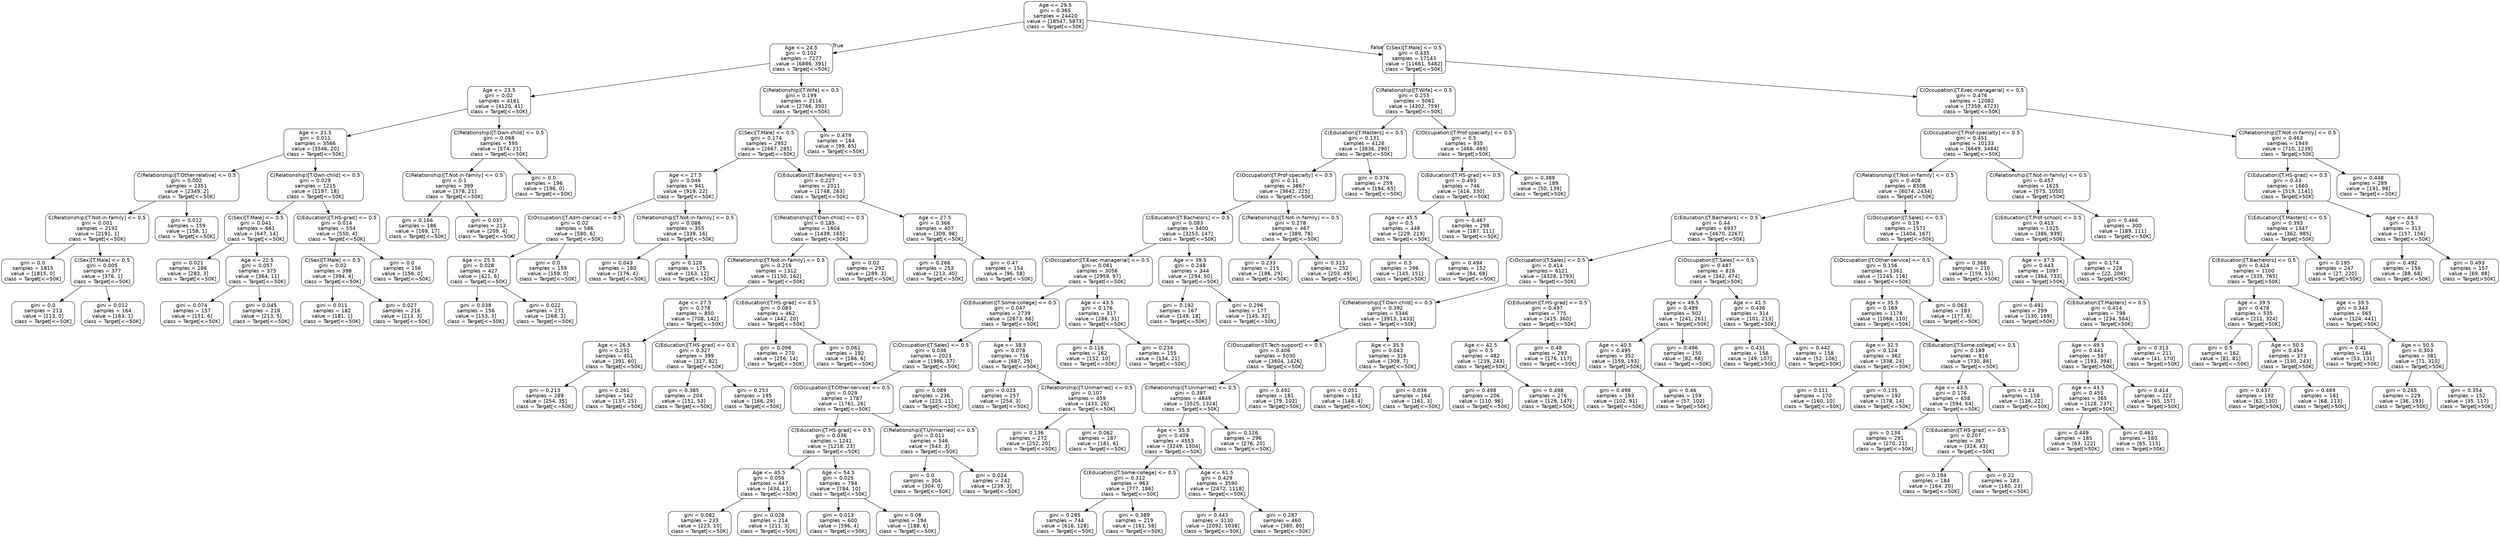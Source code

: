 digraph Tree {
node [shape=box, style="rounded", color="black", fontname=helvetica] ;
edge [fontname=helvetica] ;
0 [label="Age <= 29.5\ngini = 0.365\nsamples = 24420\nvalue = [18547, 5873]\nclass = Target[<=50K]"] ;
1 [label="Age <= 24.5\ngini = 0.102\nsamples = 7277\nvalue = [6886, 391]\nclass = Target[<=50K]"] ;
0 -> 1 [labeldistance=2.5, labelangle=45, headlabel="True"] ;
2 [label="Age <= 23.5\ngini = 0.02\nsamples = 4161\nvalue = [4120, 41]\nclass = Target[<=50K]"] ;
1 -> 2 ;
3 [label="Age <= 21.5\ngini = 0.011\nsamples = 3566\nvalue = [3546, 20]\nclass = Target[<=50K]"] ;
2 -> 3 ;
4 [label="C(Relationship)[T.Other-relative] <= 0.5\ngini = 0.002\nsamples = 2351\nvalue = [2349, 2]\nclass = Target[<=50K]"] ;
3 -> 4 ;
5 [label="C(Relationship)[T.Not-in-family] <= 0.5\ngini = 0.001\nsamples = 2192\nvalue = [2191, 1]\nclass = Target[<=50K]"] ;
4 -> 5 ;
6 [label="gini = 0.0\nsamples = 1815\nvalue = [1815, 0]\nclass = Target[<=50K]"] ;
5 -> 6 ;
7 [label="C(Sex)[T.Male] <= 0.5\ngini = 0.005\nsamples = 377\nvalue = [376, 1]\nclass = Target[<=50K]"] ;
5 -> 7 ;
8 [label="gini = 0.0\nsamples = 213\nvalue = [213, 0]\nclass = Target[<=50K]"] ;
7 -> 8 ;
9 [label="gini = 0.012\nsamples = 164\nvalue = [163, 1]\nclass = Target[<=50K]"] ;
7 -> 9 ;
10 [label="gini = 0.012\nsamples = 159\nvalue = [158, 1]\nclass = Target[<=50K]"] ;
4 -> 10 ;
11 [label="C(Relationship)[T.Own-child] <= 0.5\ngini = 0.029\nsamples = 1215\nvalue = [1197, 18]\nclass = Target[<=50K]"] ;
3 -> 11 ;
12 [label="C(Sex)[T.Male] <= 0.5\ngini = 0.041\nsamples = 661\nvalue = [647, 14]\nclass = Target[<=50K]"] ;
11 -> 12 ;
13 [label="gini = 0.021\nsamples = 286\nvalue = [283, 3]\nclass = Target[<=50K]"] ;
12 -> 13 ;
14 [label="Age <= 22.5\ngini = 0.057\nsamples = 375\nvalue = [364, 11]\nclass = Target[<=50K]"] ;
12 -> 14 ;
15 [label="gini = 0.074\nsamples = 157\nvalue = [151, 6]\nclass = Target[<=50K]"] ;
14 -> 15 ;
16 [label="gini = 0.045\nsamples = 218\nvalue = [213, 5]\nclass = Target[<=50K]"] ;
14 -> 16 ;
17 [label="C(Education)[T.HS-grad] <= 0.5\ngini = 0.014\nsamples = 554\nvalue = [550, 4]\nclass = Target[<=50K]"] ;
11 -> 17 ;
18 [label="C(Sex)[T.Male] <= 0.5\ngini = 0.02\nsamples = 398\nvalue = [394, 4]\nclass = Target[<=50K]"] ;
17 -> 18 ;
19 [label="gini = 0.011\nsamples = 182\nvalue = [181, 1]\nclass = Target[<=50K]"] ;
18 -> 19 ;
20 [label="gini = 0.027\nsamples = 216\nvalue = [213, 3]\nclass = Target[<=50K]"] ;
18 -> 20 ;
21 [label="gini = 0.0\nsamples = 156\nvalue = [156, 0]\nclass = Target[<=50K]"] ;
17 -> 21 ;
22 [label="C(Relationship)[T.Own-child] <= 0.5\ngini = 0.068\nsamples = 595\nvalue = [574, 21]\nclass = Target[<=50K]"] ;
2 -> 22 ;
23 [label="C(Relationship)[T.Not-in-family] <= 0.5\ngini = 0.1\nsamples = 399\nvalue = [378, 21]\nclass = Target[<=50K]"] ;
22 -> 23 ;
24 [label="gini = 0.166\nsamples = 186\nvalue = [169, 17]\nclass = Target[<=50K]"] ;
23 -> 24 ;
25 [label="gini = 0.037\nsamples = 213\nvalue = [209, 4]\nclass = Target[<=50K]"] ;
23 -> 25 ;
26 [label="gini = 0.0\nsamples = 196\nvalue = [196, 0]\nclass = Target[<=50K]"] ;
22 -> 26 ;
27 [label="C(Relationship)[T.Wife] <= 0.5\ngini = 0.199\nsamples = 3116\nvalue = [2766, 350]\nclass = Target[<=50K]"] ;
1 -> 27 ;
28 [label="C(Sex)[T.Male] <= 0.5\ngini = 0.174\nsamples = 2952\nvalue = [2667, 285]\nclass = Target[<=50K]"] ;
27 -> 28 ;
29 [label="Age <= 27.5\ngini = 0.046\nsamples = 941\nvalue = [919, 22]\nclass = Target[<=50K]"] ;
28 -> 29 ;
30 [label="C(Occupation)[T.Adm-clerical] <= 0.5\ngini = 0.02\nsamples = 586\nvalue = [580, 6]\nclass = Target[<=50K]"] ;
29 -> 30 ;
31 [label="Age <= 25.5\ngini = 0.028\nsamples = 427\nvalue = [421, 6]\nclass = Target[<=50K]"] ;
30 -> 31 ;
32 [label="gini = 0.038\nsamples = 156\nvalue = [153, 3]\nclass = Target[<=50K]"] ;
31 -> 32 ;
33 [label="gini = 0.022\nsamples = 271\nvalue = [268, 3]\nclass = Target[<=50K]"] ;
31 -> 33 ;
34 [label="gini = 0.0\nsamples = 159\nvalue = [159, 0]\nclass = Target[<=50K]"] ;
30 -> 34 ;
35 [label="C(Relationship)[T.Not-in-family] <= 0.5\ngini = 0.086\nsamples = 355\nvalue = [339, 16]\nclass = Target[<=50K]"] ;
29 -> 35 ;
36 [label="gini = 0.043\nsamples = 180\nvalue = [176, 4]\nclass = Target[<=50K]"] ;
35 -> 36 ;
37 [label="gini = 0.128\nsamples = 175\nvalue = [163, 12]\nclass = Target[<=50K]"] ;
35 -> 37 ;
38 [label="C(Education)[T.Bachelors] <= 0.5\ngini = 0.227\nsamples = 2011\nvalue = [1748, 263]\nclass = Target[<=50K]"] ;
28 -> 38 ;
39 [label="C(Relationship)[T.Own-child] <= 0.5\ngini = 0.185\nsamples = 1604\nvalue = [1439, 165]\nclass = Target[<=50K]"] ;
38 -> 39 ;
40 [label="C(Relationship)[T.Not-in-family] <= 0.5\ngini = 0.216\nsamples = 1312\nvalue = [1150, 162]\nclass = Target[<=50K]"] ;
39 -> 40 ;
41 [label="Age <= 27.5\ngini = 0.278\nsamples = 850\nvalue = [708, 142]\nclass = Target[<=50K]"] ;
40 -> 41 ;
42 [label="Age <= 26.5\ngini = 0.231\nsamples = 451\nvalue = [391, 60]\nclass = Target[<=50K]"] ;
41 -> 42 ;
43 [label="gini = 0.213\nsamples = 289\nvalue = [254, 35]\nclass = Target[<=50K]"] ;
42 -> 43 ;
44 [label="gini = 0.261\nsamples = 162\nvalue = [137, 25]\nclass = Target[<=50K]"] ;
42 -> 44 ;
45 [label="C(Education)[T.HS-grad] <= 0.5\ngini = 0.327\nsamples = 399\nvalue = [317, 82]\nclass = Target[<=50K]"] ;
41 -> 45 ;
46 [label="gini = 0.385\nsamples = 204\nvalue = [151, 53]\nclass = Target[<=50K]"] ;
45 -> 46 ;
47 [label="gini = 0.253\nsamples = 195\nvalue = [166, 29]\nclass = Target[<=50K]"] ;
45 -> 47 ;
48 [label="C(Education)[T.HS-grad] <= 0.5\ngini = 0.083\nsamples = 462\nvalue = [442, 20]\nclass = Target[<=50K]"] ;
40 -> 48 ;
49 [label="gini = 0.098\nsamples = 270\nvalue = [256, 14]\nclass = Target[<=50K]"] ;
48 -> 49 ;
50 [label="gini = 0.061\nsamples = 192\nvalue = [186, 6]\nclass = Target[<=50K]"] ;
48 -> 50 ;
51 [label="gini = 0.02\nsamples = 292\nvalue = [289, 3]\nclass = Target[<=50K]"] ;
39 -> 51 ;
52 [label="Age <= 27.5\ngini = 0.366\nsamples = 407\nvalue = [309, 98]\nclass = Target[<=50K]"] ;
38 -> 52 ;
53 [label="gini = 0.266\nsamples = 253\nvalue = [213, 40]\nclass = Target[<=50K]"] ;
52 -> 53 ;
54 [label="gini = 0.47\nsamples = 154\nvalue = [96, 58]\nclass = Target[<=50K]"] ;
52 -> 54 ;
55 [label="gini = 0.479\nsamples = 164\nvalue = [99, 65]\nclass = Target[<=50K]"] ;
27 -> 55 ;
56 [label="C(Sex)[T.Male] <= 0.5\ngini = 0.435\nsamples = 17143\nvalue = [11661, 5482]\nclass = Target[<=50K]"] ;
0 -> 56 [labeldistance=2.5, labelangle=-45, headlabel="False"] ;
57 [label="C(Relationship)[T.Wife] <= 0.5\ngini = 0.255\nsamples = 5061\nvalue = [4302, 759]\nclass = Target[<=50K]"] ;
56 -> 57 ;
58 [label="C(Education)[T.Masters] <= 0.5\ngini = 0.131\nsamples = 4126\nvalue = [3836, 290]\nclass = Target[<=50K]"] ;
57 -> 58 ;
59 [label="C(Occupation)[T.Prof-specialty] <= 0.5\ngini = 0.11\nsamples = 3867\nvalue = [3642, 225]\nclass = Target[<=50K]"] ;
58 -> 59 ;
60 [label="C(Education)[T.Bachelors] <= 0.5\ngini = 0.083\nsamples = 3400\nvalue = [3253, 147]\nclass = Target[<=50K]"] ;
59 -> 60 ;
61 [label="C(Occupation)[T.Exec-managerial] <= 0.5\ngini = 0.061\nsamples = 3056\nvalue = [2959, 97]\nclass = Target[<=50K]"] ;
60 -> 61 ;
62 [label="C(Education)[T.Some-college] <= 0.5\ngini = 0.047\nsamples = 2739\nvalue = [2673, 66]\nclass = Target[<=50K]"] ;
61 -> 62 ;
63 [label="C(Occupation)[T.Sales] <= 0.5\ngini = 0.036\nsamples = 2023\nvalue = [1986, 37]\nclass = Target[<=50K]"] ;
62 -> 63 ;
64 [label="C(Occupation)[T.Other-service] <= 0.5\ngini = 0.029\nsamples = 1787\nvalue = [1761, 26]\nclass = Target[<=50K]"] ;
63 -> 64 ;
65 [label="C(Education)[T.HS-grad] <= 0.5\ngini = 0.036\nsamples = 1241\nvalue = [1218, 23]\nclass = Target[<=50K]"] ;
64 -> 65 ;
66 [label="Age <= 45.5\ngini = 0.056\nsamples = 447\nvalue = [434, 13]\nclass = Target[<=50K]"] ;
65 -> 66 ;
67 [label="gini = 0.082\nsamples = 233\nvalue = [223, 10]\nclass = Target[<=50K]"] ;
66 -> 67 ;
68 [label="gini = 0.028\nsamples = 214\nvalue = [211, 3]\nclass = Target[<=50K]"] ;
66 -> 68 ;
69 [label="Age <= 54.5\ngini = 0.025\nsamples = 794\nvalue = [784, 10]\nclass = Target[<=50K]"] ;
65 -> 69 ;
70 [label="gini = 0.013\nsamples = 600\nvalue = [596, 4]\nclass = Target[<=50K]"] ;
69 -> 70 ;
71 [label="gini = 0.06\nsamples = 194\nvalue = [188, 6]\nclass = Target[<=50K]"] ;
69 -> 71 ;
72 [label="C(Relationship)[T.Unmarried] <= 0.5\ngini = 0.011\nsamples = 546\nvalue = [543, 3]\nclass = Target[<=50K]"] ;
64 -> 72 ;
73 [label="gini = 0.0\nsamples = 304\nvalue = [304, 0]\nclass = Target[<=50K]"] ;
72 -> 73 ;
74 [label="gini = 0.024\nsamples = 242\nvalue = [239, 3]\nclass = Target[<=50K]"] ;
72 -> 74 ;
75 [label="gini = 0.089\nsamples = 236\nvalue = [225, 11]\nclass = Target[<=50K]"] ;
63 -> 75 ;
76 [label="Age <= 38.5\ngini = 0.078\nsamples = 716\nvalue = [687, 29]\nclass = Target[<=50K]"] ;
62 -> 76 ;
77 [label="gini = 0.023\nsamples = 257\nvalue = [254, 3]\nclass = Target[<=50K]"] ;
76 -> 77 ;
78 [label="C(Relationship)[T.Unmarried] <= 0.5\ngini = 0.107\nsamples = 459\nvalue = [433, 26]\nclass = Target[<=50K]"] ;
76 -> 78 ;
79 [label="gini = 0.136\nsamples = 272\nvalue = [252, 20]\nclass = Target[<=50K]"] ;
78 -> 79 ;
80 [label="gini = 0.062\nsamples = 187\nvalue = [181, 6]\nclass = Target[<=50K]"] ;
78 -> 80 ;
81 [label="Age <= 43.5\ngini = 0.176\nsamples = 317\nvalue = [286, 31]\nclass = Target[<=50K]"] ;
61 -> 81 ;
82 [label="gini = 0.116\nsamples = 162\nvalue = [152, 10]\nclass = Target[<=50K]"] ;
81 -> 82 ;
83 [label="gini = 0.234\nsamples = 155\nvalue = [134, 21]\nclass = Target[<=50K]"] ;
81 -> 83 ;
84 [label="Age <= 39.5\ngini = 0.248\nsamples = 344\nvalue = [294, 50]\nclass = Target[<=50K]"] ;
60 -> 84 ;
85 [label="gini = 0.192\nsamples = 167\nvalue = [149, 18]\nclass = Target[<=50K]"] ;
84 -> 85 ;
86 [label="gini = 0.296\nsamples = 177\nvalue = [145, 32]\nclass = Target[<=50K]"] ;
84 -> 86 ;
87 [label="C(Relationship)[T.Not-in-family] <= 0.5\ngini = 0.278\nsamples = 467\nvalue = [389, 78]\nclass = Target[<=50K]"] ;
59 -> 87 ;
88 [label="gini = 0.233\nsamples = 215\nvalue = [186, 29]\nclass = Target[<=50K]"] ;
87 -> 88 ;
89 [label="gini = 0.313\nsamples = 252\nvalue = [203, 49]\nclass = Target[<=50K]"] ;
87 -> 89 ;
90 [label="gini = 0.376\nsamples = 259\nvalue = [194, 65]\nclass = Target[<=50K]"] ;
58 -> 90 ;
91 [label="C(Occupation)[T.Prof-specialty] <= 0.5\ngini = 0.5\nsamples = 935\nvalue = [466, 469]\nclass = Target[>50K]"] ;
57 -> 91 ;
92 [label="C(Education)[T.HS-grad] <= 0.5\ngini = 0.493\nsamples = 746\nvalue = [416, 330]\nclass = Target[<=50K]"] ;
91 -> 92 ;
93 [label="Age <= 45.5\ngini = 0.5\nsamples = 448\nvalue = [229, 219]\nclass = Target[<=50K]"] ;
92 -> 93 ;
94 [label="gini = 0.5\nsamples = 296\nvalue = [145, 151]\nclass = Target[>50K]"] ;
93 -> 94 ;
95 [label="gini = 0.494\nsamples = 152\nvalue = [84, 68]\nclass = Target[<=50K]"] ;
93 -> 95 ;
96 [label="gini = 0.467\nsamples = 298\nvalue = [187, 111]\nclass = Target[<=50K]"] ;
92 -> 96 ;
97 [label="gini = 0.389\nsamples = 189\nvalue = [50, 139]\nclass = Target[>50K]"] ;
91 -> 97 ;
98 [label="C(Occupation)[T.Exec-managerial] <= 0.5\ngini = 0.476\nsamples = 12082\nvalue = [7359, 4723]\nclass = Target[<=50K]"] ;
56 -> 98 ;
99 [label="C(Occupation)[T.Prof-specialty] <= 0.5\ngini = 0.451\nsamples = 10133\nvalue = [6649, 3484]\nclass = Target[<=50K]"] ;
98 -> 99 ;
100 [label="C(Relationship)[T.Not-in-family] <= 0.5\ngini = 0.408\nsamples = 8508\nvalue = [6074, 2434]\nclass = Target[<=50K]"] ;
99 -> 100 ;
101 [label="C(Education)[T.Bachelors] <= 0.5\ngini = 0.44\nsamples = 6937\nvalue = [4670, 2267]\nclass = Target[<=50K]"] ;
100 -> 101 ;
102 [label="C(Occupation)[T.Sales] <= 0.5\ngini = 0.414\nsamples = 6121\nvalue = [4328, 1793]\nclass = Target[<=50K]"] ;
101 -> 102 ;
103 [label="C(Relationship)[T.Own-child] <= 0.5\ngini = 0.392\nsamples = 5346\nvalue = [3913, 1433]\nclass = Target[<=50K]"] ;
102 -> 103 ;
104 [label="C(Occupation)[T.Tech-support] <= 0.5\ngini = 0.406\nsamples = 5030\nvalue = [3604, 1426]\nclass = Target[<=50K]"] ;
103 -> 104 ;
105 [label="C(Relationship)[T.Unmarried] <= 0.5\ngini = 0.397\nsamples = 4849\nvalue = [3525, 1324]\nclass = Target[<=50K]"] ;
104 -> 105 ;
106 [label="Age <= 35.5\ngini = 0.409\nsamples = 4553\nvalue = [3249, 1304]\nclass = Target[<=50K]"] ;
105 -> 106 ;
107 [label="C(Education)[T.Some-college] <= 0.5\ngini = 0.312\nsamples = 963\nvalue = [777, 186]\nclass = Target[<=50K]"] ;
106 -> 107 ;
108 [label="gini = 0.285\nsamples = 744\nvalue = [616, 128]\nclass = Target[<=50K]"] ;
107 -> 108 ;
109 [label="gini = 0.389\nsamples = 219\nvalue = [161, 58]\nclass = Target[<=50K]"] ;
107 -> 109 ;
110 [label="Age <= 61.5\ngini = 0.429\nsamples = 3590\nvalue = [2472, 1118]\nclass = Target[<=50K]"] ;
106 -> 110 ;
111 [label="gini = 0.443\nsamples = 3130\nvalue = [2092, 1038]\nclass = Target[<=50K]"] ;
110 -> 111 ;
112 [label="gini = 0.287\nsamples = 460\nvalue = [380, 80]\nclass = Target[<=50K]"] ;
110 -> 112 ;
113 [label="gini = 0.126\nsamples = 296\nvalue = [276, 20]\nclass = Target[<=50K]"] ;
105 -> 113 ;
114 [label="gini = 0.492\nsamples = 181\nvalue = [79, 102]\nclass = Target[>50K]"] ;
104 -> 114 ;
115 [label="Age <= 35.5\ngini = 0.043\nsamples = 316\nvalue = [309, 7]\nclass = Target[<=50K]"] ;
103 -> 115 ;
116 [label="gini = 0.051\nsamples = 152\nvalue = [148, 4]\nclass = Target[<=50K]"] ;
115 -> 116 ;
117 [label="gini = 0.036\nsamples = 164\nvalue = [161, 3]\nclass = Target[<=50K]"] ;
115 -> 117 ;
118 [label="C(Education)[T.HS-grad] <= 0.5\ngini = 0.497\nsamples = 775\nvalue = [415, 360]\nclass = Target[<=50K]"] ;
102 -> 118 ;
119 [label="Age <= 42.5\ngini = 0.5\nsamples = 482\nvalue = [239, 243]\nclass = Target[>50K]"] ;
118 -> 119 ;
120 [label="gini = 0.498\nsamples = 206\nvalue = [110, 96]\nclass = Target[<=50K]"] ;
119 -> 120 ;
121 [label="gini = 0.498\nsamples = 276\nvalue = [129, 147]\nclass = Target[>50K]"] ;
119 -> 121 ;
122 [label="gini = 0.48\nsamples = 293\nvalue = [176, 117]\nclass = Target[<=50K]"] ;
118 -> 122 ;
123 [label="C(Occupation)[T.Sales] <= 0.5\ngini = 0.487\nsamples = 816\nvalue = [342, 474]\nclass = Target[>50K]"] ;
101 -> 123 ;
124 [label="Age <= 49.5\ngini = 0.499\nsamples = 502\nvalue = [241, 261]\nclass = Target[>50K]"] ;
123 -> 124 ;
125 [label="Age <= 40.5\ngini = 0.495\nsamples = 352\nvalue = [159, 193]\nclass = Target[>50K]"] ;
124 -> 125 ;
126 [label="gini = 0.498\nsamples = 193\nvalue = [102, 91]\nclass = Target[<=50K]"] ;
125 -> 126 ;
127 [label="gini = 0.46\nsamples = 159\nvalue = [57, 102]\nclass = Target[>50K]"] ;
125 -> 127 ;
128 [label="gini = 0.496\nsamples = 150\nvalue = [82, 68]\nclass = Target[<=50K]"] ;
124 -> 128 ;
129 [label="Age <= 41.5\ngini = 0.436\nsamples = 314\nvalue = [101, 213]\nclass = Target[>50K]"] ;
123 -> 129 ;
130 [label="gini = 0.431\nsamples = 156\nvalue = [49, 107]\nclass = Target[>50K]"] ;
129 -> 130 ;
131 [label="gini = 0.442\nsamples = 158\nvalue = [52, 106]\nclass = Target[>50K]"] ;
129 -> 131 ;
132 [label="C(Occupation)[T.Sales] <= 0.5\ngini = 0.19\nsamples = 1571\nvalue = [1404, 167]\nclass = Target[<=50K]"] ;
100 -> 132 ;
133 [label="C(Occupation)[T.Other-service] <= 0.5\ngini = 0.156\nsamples = 1361\nvalue = [1245, 116]\nclass = Target[<=50K]"] ;
132 -> 133 ;
134 [label="Age <= 35.5\ngini = 0.169\nsamples = 1178\nvalue = [1068, 110]\nclass = Target[<=50K]"] ;
133 -> 134 ;
135 [label="Age <= 32.5\ngini = 0.124\nsamples = 362\nvalue = [338, 24]\nclass = Target[<=50K]"] ;
134 -> 135 ;
136 [label="gini = 0.111\nsamples = 170\nvalue = [160, 10]\nclass = Target[<=50K]"] ;
135 -> 136 ;
137 [label="gini = 0.135\nsamples = 192\nvalue = [178, 14]\nclass = Target[<=50K]"] ;
135 -> 137 ;
138 [label="C(Education)[T.Some-college] <= 0.5\ngini = 0.189\nsamples = 816\nvalue = [730, 86]\nclass = Target[<=50K]"] ;
134 -> 138 ;
139 [label="Age <= 43.5\ngini = 0.176\nsamples = 658\nvalue = [594, 64]\nclass = Target[<=50K]"] ;
138 -> 139 ;
140 [label="gini = 0.134\nsamples = 291\nvalue = [270, 21]\nclass = Target[<=50K]"] ;
139 -> 140 ;
141 [label="C(Education)[T.HS-grad] <= 0.5\ngini = 0.207\nsamples = 367\nvalue = [324, 43]\nclass = Target[<=50K]"] ;
139 -> 141 ;
142 [label="gini = 0.194\nsamples = 184\nvalue = [164, 20]\nclass = Target[<=50K]"] ;
141 -> 142 ;
143 [label="gini = 0.22\nsamples = 183\nvalue = [160, 23]\nclass = Target[<=50K]"] ;
141 -> 143 ;
144 [label="gini = 0.24\nsamples = 158\nvalue = [136, 22]\nclass = Target[<=50K]"] ;
138 -> 144 ;
145 [label="gini = 0.063\nsamples = 183\nvalue = [177, 6]\nclass = Target[<=50K]"] ;
133 -> 145 ;
146 [label="gini = 0.368\nsamples = 210\nvalue = [159, 51]\nclass = Target[<=50K]"] ;
132 -> 146 ;
147 [label="C(Relationship)[T.Not-in-family] <= 0.5\ngini = 0.457\nsamples = 1625\nvalue = [575, 1050]\nclass = Target[>50K]"] ;
99 -> 147 ;
148 [label="C(Education)[T.Prof-school] <= 0.5\ngini = 0.413\nsamples = 1325\nvalue = [386, 939]\nclass = Target[>50K]"] ;
147 -> 148 ;
149 [label="Age <= 37.5\ngini = 0.443\nsamples = 1097\nvalue = [364, 733]\nclass = Target[>50K]"] ;
148 -> 149 ;
150 [label="gini = 0.491\nsamples = 299\nvalue = [130, 169]\nclass = Target[>50K]"] ;
149 -> 150 ;
151 [label="C(Education)[T.Masters] <= 0.5\ngini = 0.414\nsamples = 798\nvalue = [234, 564]\nclass = Target[>50K]"] ;
149 -> 151 ;
152 [label="Age <= 49.5\ngini = 0.441\nsamples = 587\nvalue = [193, 394]\nclass = Target[>50K]"] ;
151 -> 152 ;
153 [label="Age <= 43.5\ngini = 0.455\nsamples = 365\nvalue = [128, 237]\nclass = Target[>50K]"] ;
152 -> 153 ;
154 [label="gini = 0.449\nsamples = 185\nvalue = [63, 122]\nclass = Target[>50K]"] ;
153 -> 154 ;
155 [label="gini = 0.461\nsamples = 180\nvalue = [65, 115]\nclass = Target[>50K]"] ;
153 -> 155 ;
156 [label="gini = 0.414\nsamples = 222\nvalue = [65, 157]\nclass = Target[>50K]"] ;
152 -> 156 ;
157 [label="gini = 0.313\nsamples = 211\nvalue = [41, 170]\nclass = Target[>50K]"] ;
151 -> 157 ;
158 [label="gini = 0.174\nsamples = 228\nvalue = [22, 206]\nclass = Target[>50K]"] ;
148 -> 158 ;
159 [label="gini = 0.466\nsamples = 300\nvalue = [189, 111]\nclass = Target[<=50K]"] ;
147 -> 159 ;
160 [label="C(Relationship)[T.Not-in-family] <= 0.5\ngini = 0.463\nsamples = 1949\nvalue = [710, 1239]\nclass = Target[>50K]"] ;
98 -> 160 ;
161 [label="C(Education)[T.HS-grad] <= 0.5\ngini = 0.43\nsamples = 1660\nvalue = [519, 1141]\nclass = Target[>50K]"] ;
160 -> 161 ;
162 [label="C(Education)[T.Masters] <= 0.5\ngini = 0.393\nsamples = 1347\nvalue = [362, 985]\nclass = Target[>50K]"] ;
161 -> 162 ;
163 [label="C(Education)[T.Bachelors] <= 0.5\ngini = 0.424\nsamples = 1100\nvalue = [335, 765]\nclass = Target[>50K]"] ;
162 -> 163 ;
164 [label="Age <= 39.5\ngini = 0.478\nsamples = 535\nvalue = [211, 324]\nclass = Target[>50K]"] ;
163 -> 164 ;
165 [label="gini = 0.5\nsamples = 162\nvalue = [81, 81]\nclass = Target[<=50K]"] ;
164 -> 165 ;
166 [label="Age <= 50.5\ngini = 0.454\nsamples = 373\nvalue = [130, 243]\nclass = Target[>50K]"] ;
164 -> 166 ;
167 [label="gini = 0.437\nsamples = 192\nvalue = [62, 130]\nclass = Target[>50K]"] ;
166 -> 167 ;
168 [label="gini = 0.469\nsamples = 181\nvalue = [68, 113]\nclass = Target[>50K]"] ;
166 -> 168 ;
169 [label="Age <= 39.5\ngini = 0.343\nsamples = 565\nvalue = [124, 441]\nclass = Target[>50K]"] ;
163 -> 169 ;
170 [label="gini = 0.41\nsamples = 184\nvalue = [53, 131]\nclass = Target[>50K]"] ;
169 -> 170 ;
171 [label="Age <= 50.5\ngini = 0.303\nsamples = 381\nvalue = [71, 310]\nclass = Target[>50K]"] ;
169 -> 171 ;
172 [label="gini = 0.265\nsamples = 229\nvalue = [36, 193]\nclass = Target[>50K]"] ;
171 -> 172 ;
173 [label="gini = 0.354\nsamples = 152\nvalue = [35, 117]\nclass = Target[>50K]"] ;
171 -> 173 ;
174 [label="gini = 0.195\nsamples = 247\nvalue = [27, 220]\nclass = Target[>50K]"] ;
162 -> 174 ;
175 [label="Age <= 44.5\ngini = 0.5\nsamples = 313\nvalue = [157, 156]\nclass = Target[<=50K]"] ;
161 -> 175 ;
176 [label="gini = 0.492\nsamples = 156\nvalue = [88, 68]\nclass = Target[<=50K]"] ;
175 -> 176 ;
177 [label="gini = 0.493\nsamples = 157\nvalue = [69, 88]\nclass = Target[>50K]"] ;
175 -> 177 ;
178 [label="gini = 0.448\nsamples = 289\nvalue = [191, 98]\nclass = Target[<=50K]"] ;
160 -> 178 ;
}